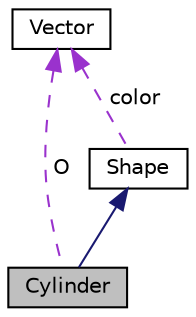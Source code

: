 digraph "Cylinder"
{
  edge [fontname="Helvetica",fontsize="10",labelfontname="Helvetica",labelfontsize="10"];
  node [fontname="Helvetica",fontsize="10",shape=record];
  Node2 [label="Cylinder",height=0.2,width=0.4,color="black", fillcolor="grey75", style="filled", fontcolor="black"];
  Node3 -> Node2 [dir="back",color="midnightblue",fontsize="10",style="solid",fontname="Helvetica"];
  Node3 [label="Shape",height=0.2,width=0.4,color="black", fillcolor="white", style="filled",URL="$classShape.html",tooltip="Allows to create shape and define a color, or if this shape will be a mirror, transparent, his brightness and his phong exponant. "];
  Node4 -> Node3 [dir="back",color="darkorchid3",fontsize="10",style="dashed",label=" color" ,fontname="Helvetica"];
  Node4 [label="Vector",height=0.2,width=0.4,color="black", fillcolor="white", style="filled",URL="$classVector.html",tooltip="Allows to create vectors and apply operations to them. "];
  Node4 -> Node2 [dir="back",color="darkorchid3",fontsize="10",style="dashed",label=" O" ,fontname="Helvetica"];
}
